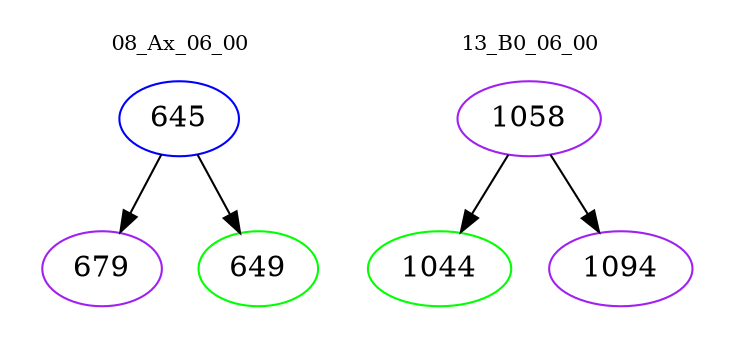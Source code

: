 digraph{
subgraph cluster_0 {
color = white
label = "08_Ax_06_00";
fontsize=10;
T0_645 [label="645", color="blue"]
T0_645 -> T0_679 [color="black"]
T0_679 [label="679", color="purple"]
T0_645 -> T0_649 [color="black"]
T0_649 [label="649", color="green"]
}
subgraph cluster_1 {
color = white
label = "13_B0_06_00";
fontsize=10;
T1_1058 [label="1058", color="purple"]
T1_1058 -> T1_1044 [color="black"]
T1_1044 [label="1044", color="green"]
T1_1058 -> T1_1094 [color="black"]
T1_1094 [label="1094", color="purple"]
}
}
